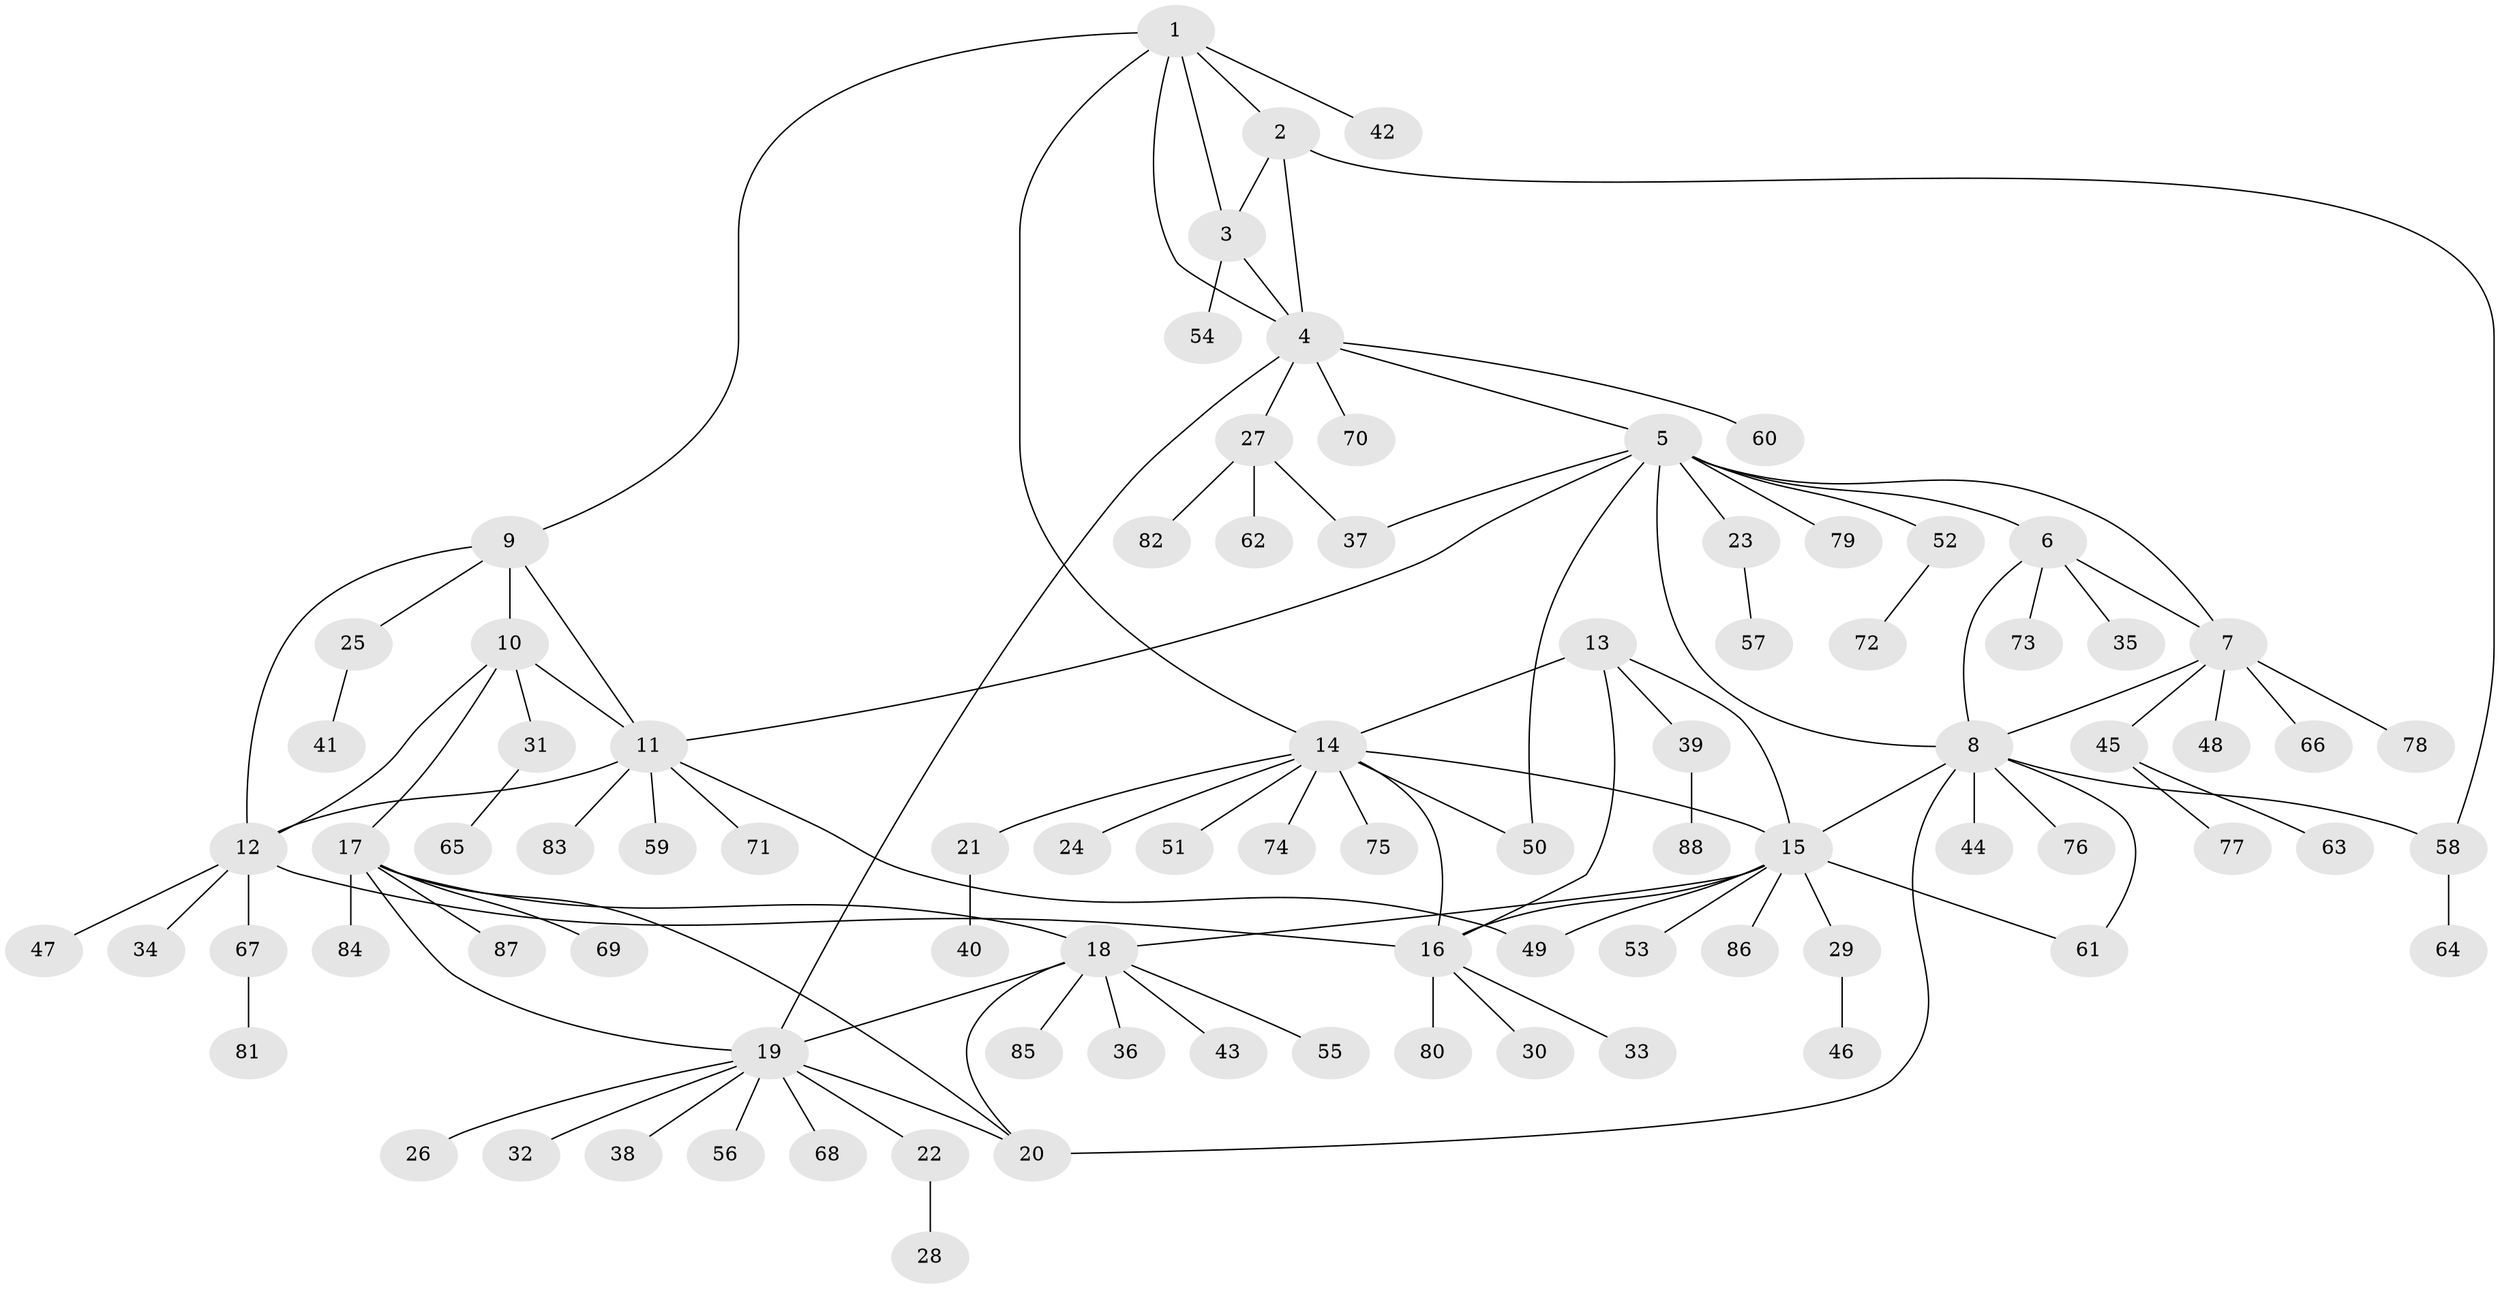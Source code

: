 // coarse degree distribution, {5: 0.047619047619047616, 4: 0.06349206349206349, 3: 0.031746031746031744, 7: 0.047619047619047616, 9: 0.06349206349206349, 6: 0.06349206349206349, 8: 0.015873015873015872, 1: 0.5396825396825397, 2: 0.12698412698412698}
// Generated by graph-tools (version 1.1) at 2025/52/03/04/25 22:52:26]
// undirected, 88 vertices, 113 edges
graph export_dot {
  node [color=gray90,style=filled];
  1;
  2;
  3;
  4;
  5;
  6;
  7;
  8;
  9;
  10;
  11;
  12;
  13;
  14;
  15;
  16;
  17;
  18;
  19;
  20;
  21;
  22;
  23;
  24;
  25;
  26;
  27;
  28;
  29;
  30;
  31;
  32;
  33;
  34;
  35;
  36;
  37;
  38;
  39;
  40;
  41;
  42;
  43;
  44;
  45;
  46;
  47;
  48;
  49;
  50;
  51;
  52;
  53;
  54;
  55;
  56;
  57;
  58;
  59;
  60;
  61;
  62;
  63;
  64;
  65;
  66;
  67;
  68;
  69;
  70;
  71;
  72;
  73;
  74;
  75;
  76;
  77;
  78;
  79;
  80;
  81;
  82;
  83;
  84;
  85;
  86;
  87;
  88;
  1 -- 2;
  1 -- 3;
  1 -- 4;
  1 -- 9;
  1 -- 14;
  1 -- 42;
  2 -- 3;
  2 -- 4;
  2 -- 58;
  3 -- 4;
  3 -- 54;
  4 -- 5;
  4 -- 19;
  4 -- 27;
  4 -- 60;
  4 -- 70;
  5 -- 6;
  5 -- 7;
  5 -- 8;
  5 -- 11;
  5 -- 23;
  5 -- 37;
  5 -- 50;
  5 -- 52;
  5 -- 79;
  6 -- 7;
  6 -- 8;
  6 -- 35;
  6 -- 73;
  7 -- 8;
  7 -- 45;
  7 -- 48;
  7 -- 66;
  7 -- 78;
  8 -- 15;
  8 -- 20;
  8 -- 44;
  8 -- 58;
  8 -- 61;
  8 -- 76;
  9 -- 10;
  9 -- 11;
  9 -- 12;
  9 -- 25;
  10 -- 11;
  10 -- 12;
  10 -- 17;
  10 -- 31;
  11 -- 12;
  11 -- 49;
  11 -- 59;
  11 -- 71;
  11 -- 83;
  12 -- 16;
  12 -- 34;
  12 -- 47;
  12 -- 67;
  13 -- 14;
  13 -- 15;
  13 -- 16;
  13 -- 39;
  14 -- 15;
  14 -- 16;
  14 -- 21;
  14 -- 24;
  14 -- 50;
  14 -- 51;
  14 -- 74;
  14 -- 75;
  15 -- 16;
  15 -- 18;
  15 -- 29;
  15 -- 49;
  15 -- 53;
  15 -- 61;
  15 -- 86;
  16 -- 30;
  16 -- 33;
  16 -- 80;
  17 -- 18;
  17 -- 19;
  17 -- 20;
  17 -- 69;
  17 -- 84;
  17 -- 87;
  18 -- 19;
  18 -- 20;
  18 -- 36;
  18 -- 43;
  18 -- 55;
  18 -- 85;
  19 -- 20;
  19 -- 22;
  19 -- 26;
  19 -- 32;
  19 -- 38;
  19 -- 56;
  19 -- 68;
  21 -- 40;
  22 -- 28;
  23 -- 57;
  25 -- 41;
  27 -- 37;
  27 -- 62;
  27 -- 82;
  29 -- 46;
  31 -- 65;
  39 -- 88;
  45 -- 63;
  45 -- 77;
  52 -- 72;
  58 -- 64;
  67 -- 81;
}
